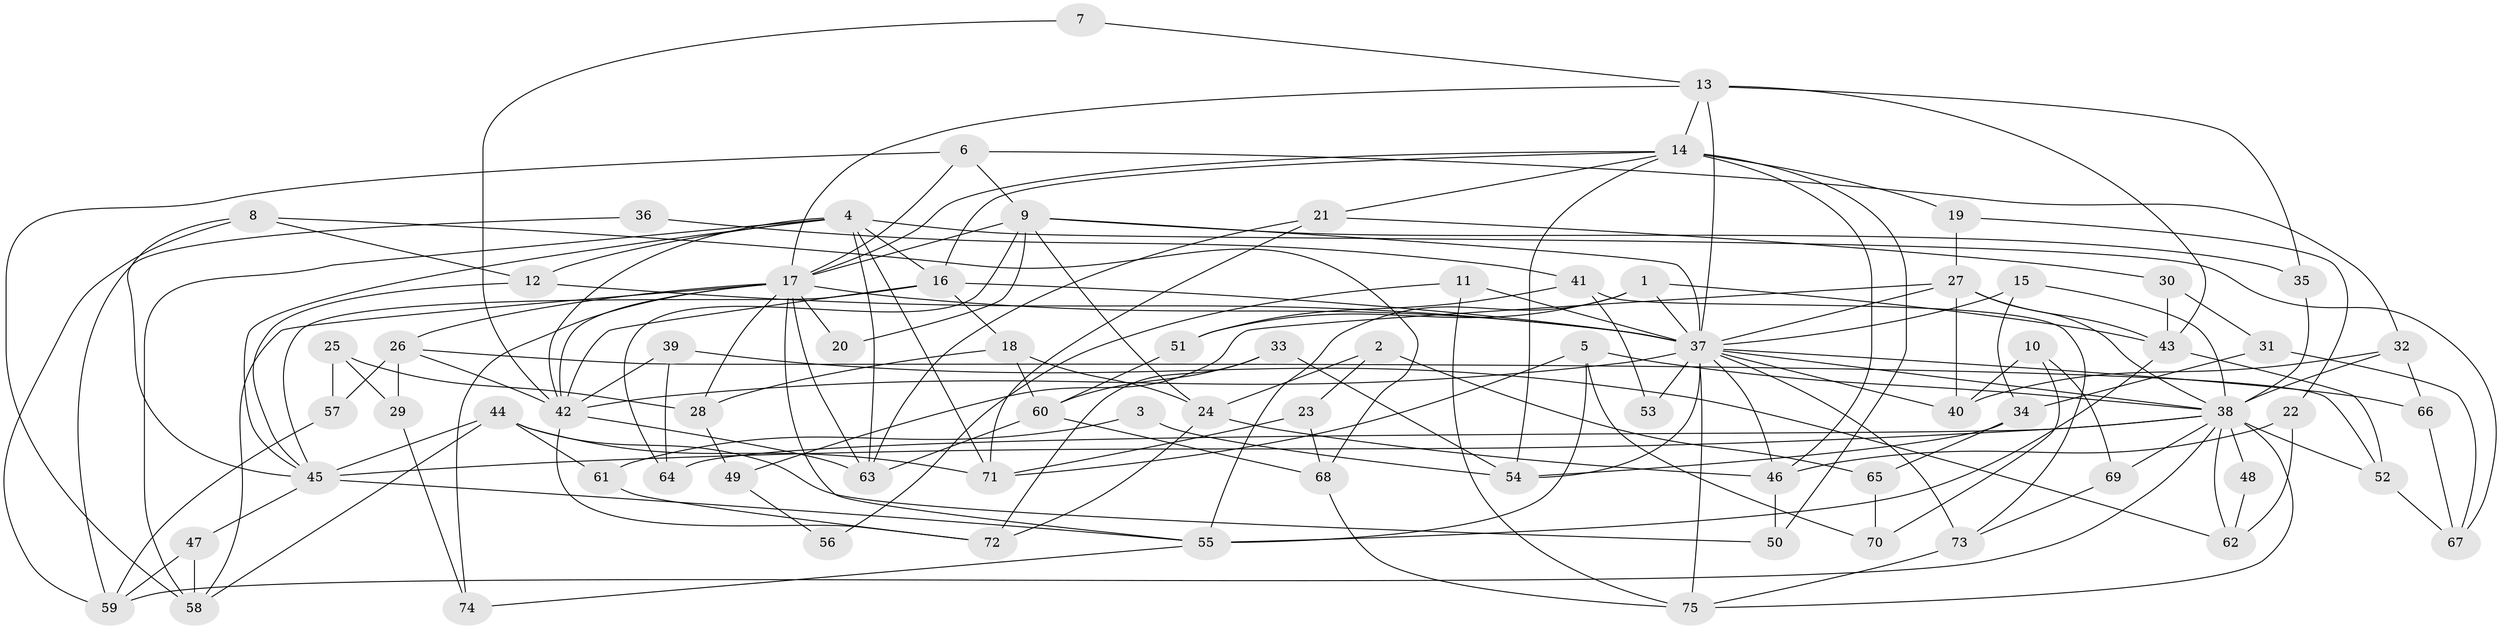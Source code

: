 // original degree distribution, {4: 0.3238095238095238, 3: 0.2761904761904762, 2: 0.10476190476190476, 6: 0.08571428571428572, 5: 0.17142857142857143, 7: 0.01904761904761905, 9: 0.009523809523809525, 8: 0.009523809523809525}
// Generated by graph-tools (version 1.1) at 2025/50/03/04/25 22:50:56]
// undirected, 75 vertices, 167 edges
graph export_dot {
  node [color=gray90,style=filled];
  1;
  2;
  3;
  4;
  5;
  6;
  7;
  8;
  9;
  10;
  11;
  12;
  13;
  14;
  15;
  16;
  17;
  18;
  19;
  20;
  21;
  22;
  23;
  24;
  25;
  26;
  27;
  28;
  29;
  30;
  31;
  32;
  33;
  34;
  35;
  36;
  37;
  38;
  39;
  40;
  41;
  42;
  43;
  44;
  45;
  46;
  47;
  48;
  49;
  50;
  51;
  52;
  53;
  54;
  55;
  56;
  57;
  58;
  59;
  60;
  61;
  62;
  63;
  64;
  65;
  66;
  67;
  68;
  69;
  70;
  71;
  72;
  73;
  74;
  75;
  1 -- 37 [weight=1.0];
  1 -- 43 [weight=1.0];
  1 -- 51 [weight=1.0];
  1 -- 55 [weight=1.0];
  2 -- 23 [weight=1.0];
  2 -- 24 [weight=1.0];
  2 -- 65 [weight=1.0];
  3 -- 54 [weight=1.0];
  3 -- 61 [weight=1.0];
  4 -- 12 [weight=1.0];
  4 -- 16 [weight=1.0];
  4 -- 42 [weight=1.0];
  4 -- 45 [weight=1.0];
  4 -- 58 [weight=1.0];
  4 -- 63 [weight=1.0];
  4 -- 67 [weight=1.0];
  4 -- 71 [weight=1.0];
  5 -- 38 [weight=1.0];
  5 -- 55 [weight=1.0];
  5 -- 70 [weight=1.0];
  5 -- 71 [weight=1.0];
  6 -- 9 [weight=1.0];
  6 -- 17 [weight=1.0];
  6 -- 32 [weight=1.0];
  6 -- 58 [weight=1.0];
  7 -- 13 [weight=1.0];
  7 -- 42 [weight=1.0];
  8 -- 12 [weight=1.0];
  8 -- 45 [weight=1.0];
  8 -- 59 [weight=1.0];
  8 -- 68 [weight=1.0];
  9 -- 17 [weight=1.0];
  9 -- 20 [weight=1.0];
  9 -- 24 [weight=1.0];
  9 -- 35 [weight=1.0];
  9 -- 37 [weight=1.0];
  9 -- 64 [weight=1.0];
  10 -- 40 [weight=1.0];
  10 -- 69 [weight=1.0];
  10 -- 70 [weight=1.0];
  11 -- 37 [weight=1.0];
  11 -- 56 [weight=1.0];
  11 -- 75 [weight=1.0];
  12 -- 37 [weight=1.0];
  12 -- 45 [weight=1.0];
  13 -- 14 [weight=1.0];
  13 -- 17 [weight=1.0];
  13 -- 35 [weight=1.0];
  13 -- 37 [weight=1.0];
  13 -- 43 [weight=1.0];
  14 -- 16 [weight=1.0];
  14 -- 17 [weight=1.0];
  14 -- 19 [weight=2.0];
  14 -- 21 [weight=1.0];
  14 -- 46 [weight=1.0];
  14 -- 50 [weight=1.0];
  14 -- 54 [weight=1.0];
  15 -- 34 [weight=1.0];
  15 -- 37 [weight=1.0];
  15 -- 38 [weight=1.0];
  16 -- 18 [weight=1.0];
  16 -- 37 [weight=1.0];
  16 -- 42 [weight=1.0];
  16 -- 45 [weight=1.0];
  17 -- 20 [weight=1.0];
  17 -- 26 [weight=1.0];
  17 -- 28 [weight=2.0];
  17 -- 37 [weight=2.0];
  17 -- 42 [weight=1.0];
  17 -- 55 [weight=1.0];
  17 -- 58 [weight=1.0];
  17 -- 63 [weight=2.0];
  17 -- 74 [weight=1.0];
  18 -- 24 [weight=1.0];
  18 -- 28 [weight=1.0];
  18 -- 60 [weight=1.0];
  19 -- 22 [weight=1.0];
  19 -- 27 [weight=1.0];
  21 -- 30 [weight=1.0];
  21 -- 63 [weight=1.0];
  21 -- 71 [weight=1.0];
  22 -- 46 [weight=1.0];
  22 -- 62 [weight=1.0];
  23 -- 68 [weight=1.0];
  23 -- 71 [weight=1.0];
  24 -- 46 [weight=1.0];
  24 -- 72 [weight=1.0];
  25 -- 28 [weight=1.0];
  25 -- 29 [weight=1.0];
  25 -- 57 [weight=1.0];
  26 -- 29 [weight=1.0];
  26 -- 42 [weight=1.0];
  26 -- 52 [weight=1.0];
  26 -- 57 [weight=1.0];
  27 -- 37 [weight=1.0];
  27 -- 38 [weight=1.0];
  27 -- 40 [weight=1.0];
  27 -- 43 [weight=1.0];
  27 -- 49 [weight=1.0];
  28 -- 49 [weight=1.0];
  29 -- 74 [weight=1.0];
  30 -- 31 [weight=1.0];
  30 -- 43 [weight=1.0];
  31 -- 34 [weight=1.0];
  31 -- 67 [weight=1.0];
  32 -- 38 [weight=1.0];
  32 -- 40 [weight=1.0];
  32 -- 66 [weight=1.0];
  33 -- 54 [weight=1.0];
  33 -- 60 [weight=1.0];
  33 -- 72 [weight=1.0];
  34 -- 54 [weight=1.0];
  34 -- 65 [weight=1.0];
  35 -- 38 [weight=1.0];
  36 -- 41 [weight=1.0];
  36 -- 59 [weight=1.0];
  37 -- 38 [weight=1.0];
  37 -- 40 [weight=1.0];
  37 -- 42 [weight=1.0];
  37 -- 46 [weight=1.0];
  37 -- 53 [weight=2.0];
  37 -- 54 [weight=2.0];
  37 -- 66 [weight=1.0];
  37 -- 73 [weight=2.0];
  37 -- 75 [weight=1.0];
  38 -- 45 [weight=3.0];
  38 -- 48 [weight=1.0];
  38 -- 52 [weight=1.0];
  38 -- 59 [weight=1.0];
  38 -- 62 [weight=1.0];
  38 -- 64 [weight=1.0];
  38 -- 69 [weight=1.0];
  38 -- 75 [weight=1.0];
  39 -- 42 [weight=1.0];
  39 -- 62 [weight=1.0];
  39 -- 64 [weight=1.0];
  41 -- 51 [weight=1.0];
  41 -- 53 [weight=1.0];
  41 -- 73 [weight=1.0];
  42 -- 63 [weight=1.0];
  42 -- 72 [weight=1.0];
  43 -- 52 [weight=1.0];
  43 -- 55 [weight=1.0];
  44 -- 45 [weight=1.0];
  44 -- 50 [weight=1.0];
  44 -- 58 [weight=1.0];
  44 -- 61 [weight=1.0];
  44 -- 71 [weight=1.0];
  45 -- 47 [weight=1.0];
  45 -- 55 [weight=1.0];
  46 -- 50 [weight=1.0];
  47 -- 58 [weight=1.0];
  47 -- 59 [weight=1.0];
  48 -- 62 [weight=1.0];
  49 -- 56 [weight=1.0];
  51 -- 60 [weight=1.0];
  52 -- 67 [weight=1.0];
  55 -- 74 [weight=1.0];
  57 -- 59 [weight=1.0];
  60 -- 63 [weight=1.0];
  60 -- 68 [weight=1.0];
  61 -- 72 [weight=1.0];
  65 -- 70 [weight=1.0];
  66 -- 67 [weight=1.0];
  68 -- 75 [weight=1.0];
  69 -- 73 [weight=1.0];
  73 -- 75 [weight=1.0];
}
